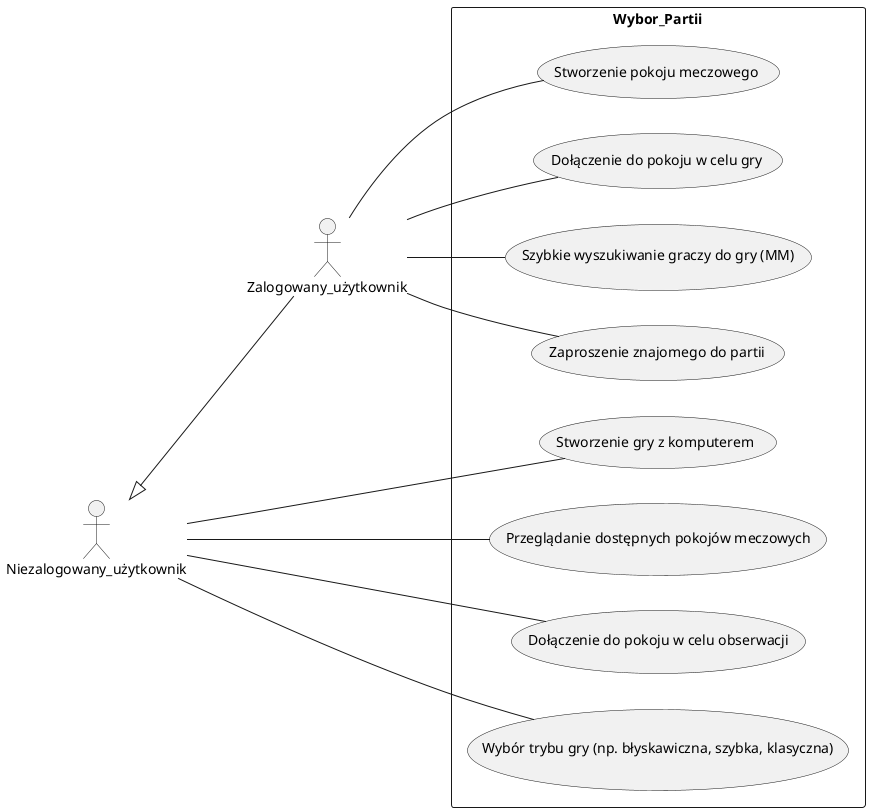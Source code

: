 @startuml nauka
left to right direction
actor Zalogowany_użytkownik as loggedUser
actor Niezalogowany_użytkownik as uloggedUser

rectangle Wybor_Partii{
    usecase "Stworzenie gry z komputerem" as createComputerGame
    usecase "Stworzenie pokoju meczowego" as createGameRoom
    usecase "Przeglądanie dostępnych pokojów meczowych" as gameRoomList
    usecase "Dołączenie do pokoju w celu gry" as joinGameRoomAsPlayer
    usecase "Dołączenie do pokoju w celu obserwacji" as joinGameRoomAsViewer
    usecase "Szybkie wyszukiwanie graczy do gry (MM)" as quickMatch
    usecase "Zaproszenie znajomego do partii" as inviteFriendToGame
    usecase "Wybór trybu gry (np. błyskawiczna, szybka, klasyczna)" as gameMode
}


loggedUser -- createGameRoom
loggedUser -- joinGameRoomAsPlayer
loggedUser -- quickMatch
loggedUser -- inviteFriendToGame

uloggedUser -- gameRoomList
uloggedUser -- joinGameRoomAsViewer
uloggedUser -- gameMode
uloggedUser -- createComputerGame

uloggedUser <|-- loggedUser

@enduml